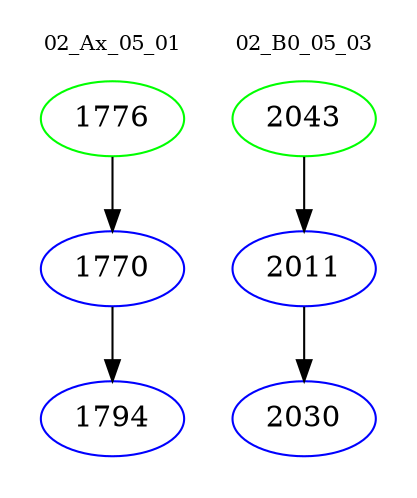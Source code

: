 digraph{
subgraph cluster_0 {
color = white
label = "02_Ax_05_01";
fontsize=10;
T0_1776 [label="1776", color="green"]
T0_1776 -> T0_1770 [color="black"]
T0_1770 [label="1770", color="blue"]
T0_1770 -> T0_1794 [color="black"]
T0_1794 [label="1794", color="blue"]
}
subgraph cluster_1 {
color = white
label = "02_B0_05_03";
fontsize=10;
T1_2043 [label="2043", color="green"]
T1_2043 -> T1_2011 [color="black"]
T1_2011 [label="2011", color="blue"]
T1_2011 -> T1_2030 [color="black"]
T1_2030 [label="2030", color="blue"]
}
}
